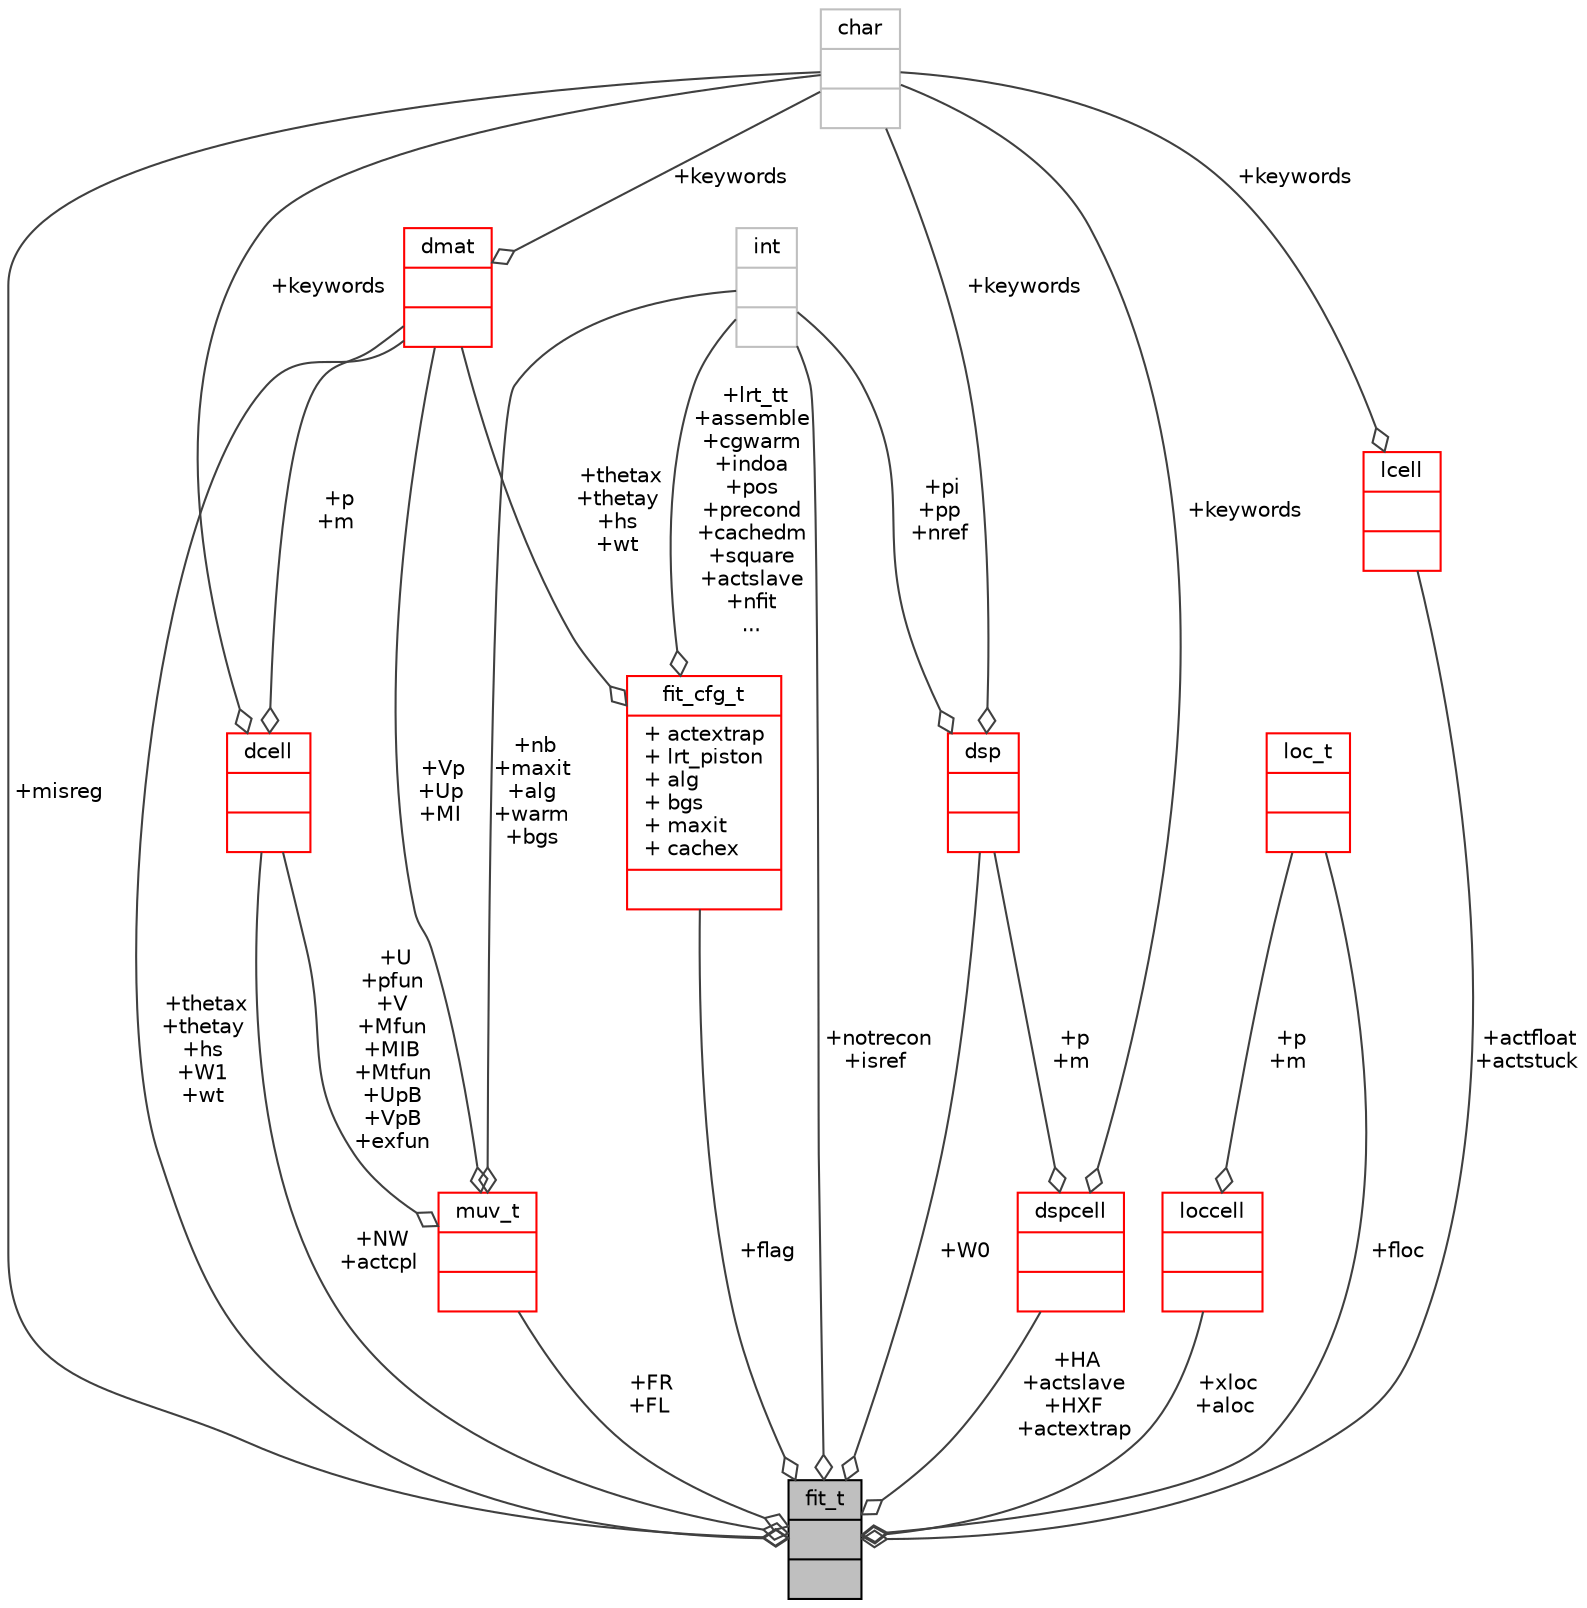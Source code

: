 digraph "fit_t"
{
 // INTERACTIVE_SVG=YES
  bgcolor="transparent";
  edge [fontname="Helvetica",fontsize="10",labelfontname="Helvetica",labelfontsize="10"];
  node [fontname="Helvetica",fontsize="10",shape=record];
  Node233 [label="{fit_t\n||}",height=0.2,width=0.4,color="black", fillcolor="grey75", style="filled", fontcolor="black"];
  Node234 -> Node233 [color="grey25",fontsize="10",style="solid",label=" +NW\n+actcpl" ,arrowhead="odiamond",fontname="Helvetica"];
  Node234 [label="{dcell\n||}",height=0.2,width=0.4,color="red",URL="$type_8h.html#structdcell"];
  Node236 -> Node234 [color="grey25",fontsize="10",style="solid",label=" +keywords" ,arrowhead="odiamond",fontname="Helvetica"];
  Node236 [label="{char\n||}",height=0.2,width=0.4,color="grey75"];
  Node242 -> Node234 [color="grey25",fontsize="10",style="solid",label=" +p\n+m" ,arrowhead="odiamond",fontname="Helvetica"];
  Node242 [label="{dmat\n||}",height=0.2,width=0.4,color="red",URL="$type_8h.html#structdmat"];
  Node236 -> Node242 [color="grey25",fontsize="10",style="solid",label=" +keywords" ,arrowhead="odiamond",fontname="Helvetica"];
  Node248 -> Node233 [color="grey25",fontsize="10",style="solid",label=" +xloc\n+aloc" ,arrowhead="odiamond",fontname="Helvetica"];
  Node248 [label="{loccell\n||}",height=0.2,width=0.4,color="red",URL="$type_8h.html#structloccell"];
  Node250 -> Node248 [color="grey25",fontsize="10",style="solid",label=" +p\n+m" ,arrowhead="odiamond",fontname="Helvetica"];
  Node250 [label="{loc_t\n||}",height=0.2,width=0.4,color="red",URL="$type_8h.html#structloc__t"];
  Node253 -> Node233 [color="grey25",fontsize="10",style="solid",label=" +HA\n+actslave\n+HXF\n+actextrap" ,arrowhead="odiamond",fontname="Helvetica"];
  Node253 [label="{dspcell\n||}",height=0.2,width=0.4,color="red",URL="$type_8h.html#structdspcell"];
  Node236 -> Node253 [color="grey25",fontsize="10",style="solid",label=" +keywords" ,arrowhead="odiamond",fontname="Helvetica"];
  Node254 -> Node253 [color="grey25",fontsize="10",style="solid",label=" +p\n+m" ,arrowhead="odiamond",fontname="Helvetica"];
  Node254 [label="{dsp\n||}",height=0.2,width=0.4,color="red",URL="$type_8h.html#structdsp"];
  Node236 -> Node254 [color="grey25",fontsize="10",style="solid",label=" +keywords" ,arrowhead="odiamond",fontname="Helvetica"];
  Node237 -> Node254 [color="grey25",fontsize="10",style="solid",label=" +pi\n+pp\n+nref" ,arrowhead="odiamond",fontname="Helvetica"];
  Node237 [label="{int\n||}",height=0.2,width=0.4,color="grey75"];
  Node255 -> Node233 [color="grey25",fontsize="10",style="solid",label=" +flag" ,arrowhead="odiamond",fontname="Helvetica"];
  Node255 [label="{fit_cfg_t\n|+ actextrap\l+ lrt_piston\l+ alg\l+ bgs\l+ maxit\l+ cachex\l|}",height=0.2,width=0.4,color="red",URL="$parms_8h.html#structfit__cfg__t"];
  Node237 -> Node255 [color="grey25",fontsize="10",style="solid",label=" +lrt_tt\n+assemble\n+cgwarm\n+indoa\n+pos\n+precond\n+cachedm\n+square\n+actslave\n+nfit\n..." ,arrowhead="odiamond",fontname="Helvetica"];
  Node242 -> Node255 [color="grey25",fontsize="10",style="solid",label=" +thetax\n+thetay\n+hs\n+wt" ,arrowhead="odiamond",fontname="Helvetica"];
  Node236 -> Node233 [color="grey25",fontsize="10",style="solid",label=" +misreg" ,arrowhead="odiamond",fontname="Helvetica"];
  Node256 -> Node233 [color="grey25",fontsize="10",style="solid",label=" +actfloat\n+actstuck" ,arrowhead="odiamond",fontname="Helvetica"];
  Node256 [label="{lcell\n||}",height=0.2,width=0.4,color="red",URL="$type_8h.html#structlcell"];
  Node236 -> Node256 [color="grey25",fontsize="10",style="solid",label=" +keywords" ,arrowhead="odiamond",fontname="Helvetica"];
  Node237 -> Node233 [color="grey25",fontsize="10",style="solid",label=" +notrecon\n+isref" ,arrowhead="odiamond",fontname="Helvetica"];
  Node242 -> Node233 [color="grey25",fontsize="10",style="solid",label=" +thetax\n+thetay\n+hs\n+W1\n+wt" ,arrowhead="odiamond",fontname="Helvetica"];
  Node258 -> Node233 [color="grey25",fontsize="10",style="solid",label=" +FR\n+FL" ,arrowhead="odiamond",fontname="Helvetica"];
  Node258 [label="{muv_t\n||}",height=0.2,width=0.4,color="red",URL="$muv_8h.html#structmuv__t"];
  Node234 -> Node258 [color="grey25",fontsize="10",style="solid",label=" +U\n+pfun\n+V\n+Mfun\n+MIB\n+Mtfun\n+UpB\n+VpB\n+exfun" ,arrowhead="odiamond",fontname="Helvetica"];
  Node237 -> Node258 [color="grey25",fontsize="10",style="solid",label=" +nb\n+maxit\n+alg\n+warm\n+bgs" ,arrowhead="odiamond",fontname="Helvetica"];
  Node242 -> Node258 [color="grey25",fontsize="10",style="solid",label=" +Vp\n+Up\n+MI" ,arrowhead="odiamond",fontname="Helvetica"];
  Node254 -> Node233 [color="grey25",fontsize="10",style="solid",label=" +W0" ,arrowhead="odiamond",fontname="Helvetica"];
  Node250 -> Node233 [color="grey25",fontsize="10",style="solid",label=" +floc" ,arrowhead="odiamond",fontname="Helvetica"];
}
